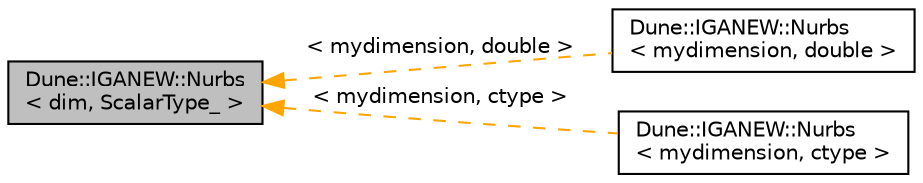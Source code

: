 digraph "Dune::IGANEW::Nurbs&lt; dim, ScalarType_ &gt;"
{
 // LATEX_PDF_SIZE
  edge [fontname="Helvetica",fontsize="10",labelfontname="Helvetica",labelfontsize="10"];
  node [fontname="Helvetica",fontsize="10",shape=record];
  rankdir="LR";
  Node1 [label="Dune::IGANEW::Nurbs\l\< dim, ScalarType_ \>",height=0.2,width=0.4,color="black", fillcolor="grey75", style="filled", fontcolor="black",tooltip="A dim dimensional NURBS function."];
  Node1 -> Node2 [dir="back",color="orange",fontsize="10",style="dashed",label=" \< mydimension, double \>" ,fontname="Helvetica"];
  Node2 [label="Dune::IGANEW::Nurbs\l\< mydimension, double \>",height=0.2,width=0.4,color="black", fillcolor="white", style="filled",URL="$d1/dfa/a01097.html",tooltip=" "];
  Node1 -> Node3 [dir="back",color="orange",fontsize="10",style="dashed",label=" \< mydimension, ctype \>" ,fontname="Helvetica"];
  Node3 [label="Dune::IGANEW::Nurbs\l\< mydimension, ctype \>",height=0.2,width=0.4,color="black", fillcolor="white", style="filled",URL="$d1/dfa/a01097.html",tooltip=" "];
}
